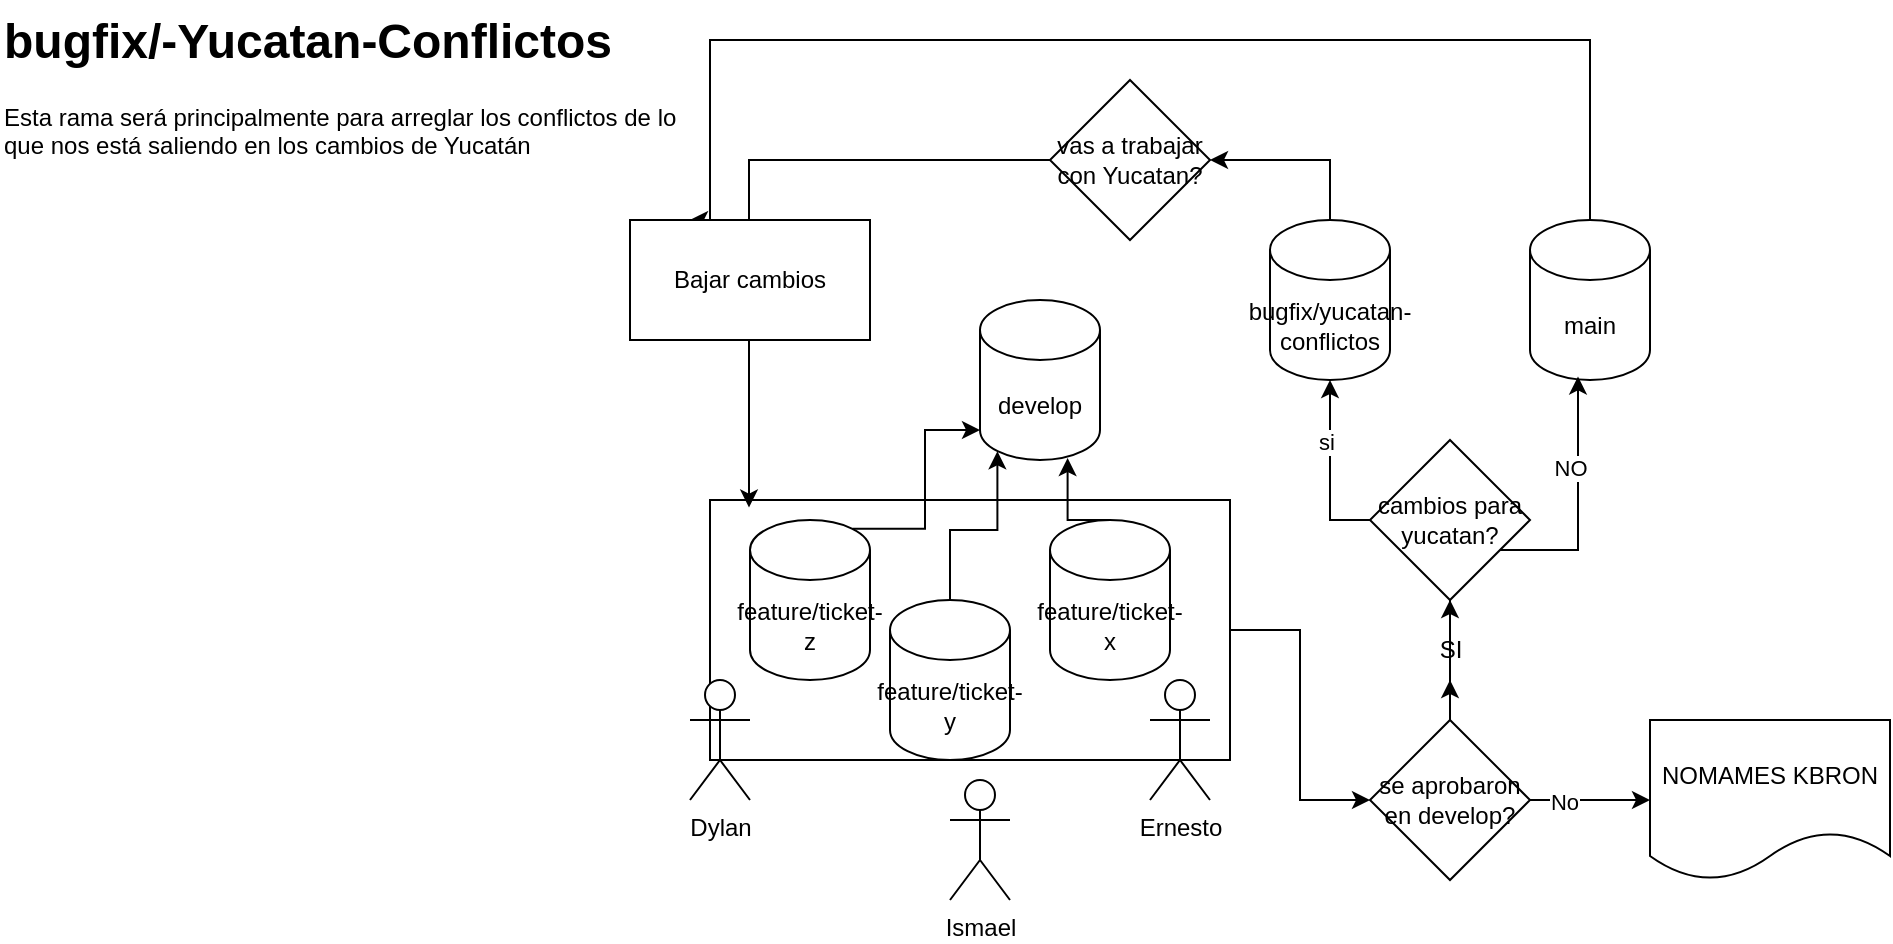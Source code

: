 <mxfile version="28.1.2">
  <diagram name="Página-1" id="Ot82cezsviqH3JUtWJCO">
    <mxGraphModel dx="2107" dy="528" grid="1" gridSize="10" guides="1" tooltips="1" connect="1" arrows="1" fold="1" page="1" pageScale="1" pageWidth="827" pageHeight="1169" math="0" shadow="0">
      <root>
        <mxCell id="0" />
        <mxCell id="1" parent="0" />
        <mxCell id="TbyI9scAErmBb7r6-o0W-35" style="edgeStyle=orthogonalEdgeStyle;rounded=0;orthogonalLoop=1;jettySize=auto;html=1;exitX=1;exitY=0.5;exitDx=0;exitDy=0;entryX=0;entryY=0.5;entryDx=0;entryDy=0;" parent="1" source="TbyI9scAErmBb7r6-o0W-19" target="TbyI9scAErmBb7r6-o0W-20" edge="1">
          <mxGeometry relative="1" as="geometry" />
        </mxCell>
        <mxCell id="TbyI9scAErmBb7r6-o0W-19" value="" style="rounded=0;whiteSpace=wrap;html=1;" parent="1" vertex="1">
          <mxGeometry x="-50" y="280" width="260" height="130" as="geometry" />
        </mxCell>
        <mxCell id="TbyI9scAErmBb7r6-o0W-1" value="develop" style="shape=cylinder3;whiteSpace=wrap;html=1;boundedLbl=1;backgroundOutline=1;size=15;" parent="1" vertex="1">
          <mxGeometry x="85" y="180" width="60" height="80" as="geometry" />
        </mxCell>
        <mxCell id="TbyI9scAErmBb7r6-o0W-40" style="edgeStyle=orthogonalEdgeStyle;rounded=0;orthogonalLoop=1;jettySize=auto;html=1;exitX=0.5;exitY=0;exitDx=0;exitDy=0;exitPerimeter=0;entryX=1;entryY=0.5;entryDx=0;entryDy=0;" parent="1" source="TbyI9scAErmBb7r6-o0W-2" target="TbyI9scAErmBb7r6-o0W-36" edge="1">
          <mxGeometry relative="1" as="geometry" />
        </mxCell>
        <mxCell id="TbyI9scAErmBb7r6-o0W-2" value="bugfix/yucatan-conflictos" style="shape=cylinder3;whiteSpace=wrap;html=1;boundedLbl=1;backgroundOutline=1;size=15;" parent="1" vertex="1">
          <mxGeometry x="230" y="140" width="60" height="80" as="geometry" />
        </mxCell>
        <mxCell id="TbyI9scAErmBb7r6-o0W-41" style="edgeStyle=orthogonalEdgeStyle;rounded=0;orthogonalLoop=1;jettySize=auto;html=1;exitX=0.5;exitY=0;exitDx=0;exitDy=0;exitPerimeter=0;entryX=0.25;entryY=0;entryDx=0;entryDy=0;" parent="1" source="TbyI9scAErmBb7r6-o0W-3" target="TbyI9scAErmBb7r6-o0W-38" edge="1">
          <mxGeometry relative="1" as="geometry">
            <Array as="points">
              <mxPoint x="390" y="50" />
              <mxPoint x="-50" y="50" />
              <mxPoint x="-50" y="140" />
            </Array>
            <mxPoint y="140" as="targetPoint" />
          </mxGeometry>
        </mxCell>
        <mxCell id="TbyI9scAErmBb7r6-o0W-3" value="main" style="shape=cylinder3;whiteSpace=wrap;html=1;boundedLbl=1;backgroundOutline=1;size=15;" parent="1" vertex="1">
          <mxGeometry x="360" y="140" width="60" height="80" as="geometry" />
        </mxCell>
        <mxCell id="TbyI9scAErmBb7r6-o0W-4" value="feature/ticket-z" style="shape=cylinder3;whiteSpace=wrap;html=1;boundedLbl=1;backgroundOutline=1;size=15;" parent="1" vertex="1">
          <mxGeometry x="-30" y="290" width="60" height="80" as="geometry" />
        </mxCell>
        <mxCell id="TbyI9scAErmBb7r6-o0W-5" value="feature/ticket-y" style="shape=cylinder3;whiteSpace=wrap;html=1;boundedLbl=1;backgroundOutline=1;size=15;" parent="1" vertex="1">
          <mxGeometry x="40" y="330" width="60" height="80" as="geometry" />
        </mxCell>
        <mxCell id="TbyI9scAErmBb7r6-o0W-6" value="feature/ticket-x" style="shape=cylinder3;whiteSpace=wrap;html=1;boundedLbl=1;backgroundOutline=1;size=15;" parent="1" vertex="1">
          <mxGeometry x="120" y="290" width="60" height="80" as="geometry" />
        </mxCell>
        <mxCell id="TbyI9scAErmBb7r6-o0W-7" value="Dylan" style="shape=umlActor;verticalLabelPosition=bottom;verticalAlign=top;html=1;outlineConnect=0;" parent="1" vertex="1">
          <mxGeometry x="-60" y="370" width="30" height="60" as="geometry" />
        </mxCell>
        <mxCell id="TbyI9scAErmBb7r6-o0W-8" value="Ismael" style="shape=umlActor;verticalLabelPosition=bottom;verticalAlign=top;html=1;outlineConnect=0;" parent="1" vertex="1">
          <mxGeometry x="70" y="420" width="30" height="60" as="geometry" />
        </mxCell>
        <mxCell id="TbyI9scAErmBb7r6-o0W-9" value="Ernesto" style="shape=umlActor;verticalLabelPosition=bottom;verticalAlign=top;html=1;outlineConnect=0;" parent="1" vertex="1">
          <mxGeometry x="170" y="370" width="30" height="60" as="geometry" />
        </mxCell>
        <mxCell id="TbyI9scAErmBb7r6-o0W-10" value="&lt;h1 style=&quot;margin-top: 0px;&quot;&gt;bugfix/-Yucatan-Conflictos&lt;/h1&gt;&lt;p&gt;Esta rama será principalmente para arreglar los conflictos de lo que nos está saliendo en los cambios de Yucatán&lt;/p&gt;" style="text;html=1;whiteSpace=wrap;overflow=hidden;rounded=0;" parent="1" vertex="1">
          <mxGeometry x="-405" y="30" width="355" height="120" as="geometry" />
        </mxCell>
        <mxCell id="TbyI9scAErmBb7r6-o0W-11" style="edgeStyle=orthogonalEdgeStyle;rounded=0;orthogonalLoop=1;jettySize=auto;html=1;exitX=0.855;exitY=0;exitDx=0;exitDy=4.35;exitPerimeter=0;entryX=0;entryY=1;entryDx=0;entryDy=-15;entryPerimeter=0;" parent="1" source="TbyI9scAErmBb7r6-o0W-4" target="TbyI9scAErmBb7r6-o0W-1" edge="1">
          <mxGeometry relative="1" as="geometry" />
        </mxCell>
        <mxCell id="TbyI9scAErmBb7r6-o0W-12" style="edgeStyle=orthogonalEdgeStyle;rounded=0;orthogonalLoop=1;jettySize=auto;html=1;exitX=0.5;exitY=0;exitDx=0;exitDy=0;exitPerimeter=0;entryX=0.145;entryY=1;entryDx=0;entryDy=-4.35;entryPerimeter=0;" parent="1" source="TbyI9scAErmBb7r6-o0W-5" target="TbyI9scAErmBb7r6-o0W-1" edge="1">
          <mxGeometry relative="1" as="geometry" />
        </mxCell>
        <mxCell id="TbyI9scAErmBb7r6-o0W-13" style="edgeStyle=orthogonalEdgeStyle;rounded=0;orthogonalLoop=1;jettySize=auto;html=1;exitX=0.5;exitY=0;exitDx=0;exitDy=0;exitPerimeter=0;entryX=0.73;entryY=0.988;entryDx=0;entryDy=0;entryPerimeter=0;" parent="1" source="TbyI9scAErmBb7r6-o0W-6" target="TbyI9scAErmBb7r6-o0W-1" edge="1">
          <mxGeometry relative="1" as="geometry" />
        </mxCell>
        <mxCell id="TbyI9scAErmBb7r6-o0W-33" value="" style="edgeStyle=orthogonalEdgeStyle;rounded=0;orthogonalLoop=1;jettySize=auto;html=1;" parent="1" source="TbyI9scAErmBb7r6-o0W-20" target="TbyI9scAErmBb7r6-o0W-32" edge="1">
          <mxGeometry relative="1" as="geometry">
            <Array as="points">
              <mxPoint x="380" y="430" />
              <mxPoint x="380" y="430" />
            </Array>
          </mxGeometry>
        </mxCell>
        <mxCell id="1MetSyp41Zf-Jcyhe1Pi-1" value="No" style="edgeLabel;html=1;align=center;verticalAlign=middle;resizable=0;points=[];" vertex="1" connectable="0" parent="TbyI9scAErmBb7r6-o0W-33">
          <mxGeometry x="-0.44" y="-1" relative="1" as="geometry">
            <mxPoint as="offset" />
          </mxGeometry>
        </mxCell>
        <mxCell id="TbyI9scAErmBb7r6-o0W-20" value="se aprobaron en develop?" style="rhombus;whiteSpace=wrap;html=1;" parent="1" vertex="1">
          <mxGeometry x="280" y="390" width="80" height="80" as="geometry" />
        </mxCell>
        <mxCell id="TbyI9scAErmBb7r6-o0W-21" style="edgeStyle=orthogonalEdgeStyle;rounded=0;orthogonalLoop=1;jettySize=auto;html=1;exitX=0.5;exitY=0;exitDx=0;exitDy=0;entryX=0.4;entryY=0.978;entryDx=0;entryDy=0;entryPerimeter=0;" parent="1" source="TbyI9scAErmBb7r6-o0W-20" target="TbyI9scAErmBb7r6-o0W-3" edge="1">
          <mxGeometry relative="1" as="geometry" />
        </mxCell>
        <mxCell id="TbyI9scAErmBb7r6-o0W-28" value="NO" style="edgeLabel;html=1;align=center;verticalAlign=middle;resizable=0;points=[];" parent="TbyI9scAErmBb7r6-o0W-21" vertex="1" connectable="0">
          <mxGeometry x="0.612" y="4" relative="1" as="geometry">
            <mxPoint as="offset" />
          </mxGeometry>
        </mxCell>
        <mxCell id="TbyI9scAErmBb7r6-o0W-22" value="" style="edgeStyle=orthogonalEdgeStyle;rounded=0;orthogonalLoop=1;jettySize=auto;html=1;exitX=0;exitY=0.5;exitDx=0;exitDy=0;entryX=0.5;entryY=1;entryDx=0;entryDy=0;entryPerimeter=0;" parent="1" source="TbyI9scAErmBb7r6-o0W-25" target="TbyI9scAErmBb7r6-o0W-2" edge="1">
          <mxGeometry relative="1" as="geometry">
            <Array as="points">
              <mxPoint x="260" y="290" />
            </Array>
          </mxGeometry>
        </mxCell>
        <mxCell id="TbyI9scAErmBb7r6-o0W-27" value="si" style="edgeLabel;html=1;align=center;verticalAlign=middle;resizable=0;points=[];" parent="TbyI9scAErmBb7r6-o0W-22" vertex="1" connectable="0">
          <mxGeometry x="0.311" y="2" relative="1" as="geometry">
            <mxPoint as="offset" />
          </mxGeometry>
        </mxCell>
        <mxCell id="TbyI9scAErmBb7r6-o0W-24" value="" style="edgeStyle=orthogonalEdgeStyle;rounded=0;orthogonalLoop=1;jettySize=auto;html=1;exitX=0.5;exitY=0;exitDx=0;exitDy=0;entryX=0.5;entryY=1;entryDx=0;entryDy=0;entryPerimeter=0;" parent="1" source="TbyI9scAErmBb7r6-o0W-20" target="TbyI9scAErmBb7r6-o0W-23" edge="1">
          <mxGeometry relative="1" as="geometry">
            <mxPoint x="320" y="390" as="sourcePoint" />
            <mxPoint x="260" y="220" as="targetPoint" />
          </mxGeometry>
        </mxCell>
        <mxCell id="TbyI9scAErmBb7r6-o0W-23" value="SI" style="text;html=1;align=center;verticalAlign=middle;resizable=0;points=[];autosize=1;strokeColor=none;fillColor=none;" parent="1" vertex="1">
          <mxGeometry x="305" y="340" width="30" height="30" as="geometry" />
        </mxCell>
        <mxCell id="TbyI9scAErmBb7r6-o0W-26" value="" style="edgeStyle=orthogonalEdgeStyle;rounded=0;orthogonalLoop=1;jettySize=auto;html=1;exitX=0.5;exitY=0;exitDx=0;exitDy=0;entryX=0.5;entryY=1;entryDx=0;entryDy=0;entryPerimeter=0;" parent="1" source="TbyI9scAErmBb7r6-o0W-23" target="TbyI9scAErmBb7r6-o0W-25" edge="1">
          <mxGeometry relative="1" as="geometry">
            <mxPoint x="320" y="340" as="sourcePoint" />
            <mxPoint x="260" y="220" as="targetPoint" />
          </mxGeometry>
        </mxCell>
        <mxCell id="TbyI9scAErmBb7r6-o0W-25" value="cambios para yucatan?" style="rhombus;whiteSpace=wrap;html=1;" parent="1" vertex="1">
          <mxGeometry x="280" y="250" width="80" height="80" as="geometry" />
        </mxCell>
        <mxCell id="TbyI9scAErmBb7r6-o0W-32" value="NOMAMES KBRON" style="shape=document;whiteSpace=wrap;html=1;boundedLbl=1;" parent="1" vertex="1">
          <mxGeometry x="420" y="390" width="120" height="80" as="geometry" />
        </mxCell>
        <mxCell id="TbyI9scAErmBb7r6-o0W-36" value="vas a trabajar con Yucatan?" style="rhombus;whiteSpace=wrap;html=1;" parent="1" vertex="1">
          <mxGeometry x="120" y="70" width="80" height="80" as="geometry" />
        </mxCell>
        <mxCell id="TbyI9scAErmBb7r6-o0W-37" style="edgeStyle=orthogonalEdgeStyle;rounded=0;orthogonalLoop=1;jettySize=auto;html=1;exitX=0;exitY=0.5;exitDx=0;exitDy=0;entryX=0.075;entryY=0.029;entryDx=0;entryDy=0;entryPerimeter=0;" parent="1" source="TbyI9scAErmBb7r6-o0W-36" target="TbyI9scAErmBb7r6-o0W-19" edge="1">
          <mxGeometry relative="1" as="geometry" />
        </mxCell>
        <mxCell id="TbyI9scAErmBb7r6-o0W-38" value="Bajar cambios" style="rounded=0;whiteSpace=wrap;html=1;" parent="1" vertex="1">
          <mxGeometry x="-90" y="140" width="120" height="60" as="geometry" />
        </mxCell>
      </root>
    </mxGraphModel>
  </diagram>
</mxfile>
